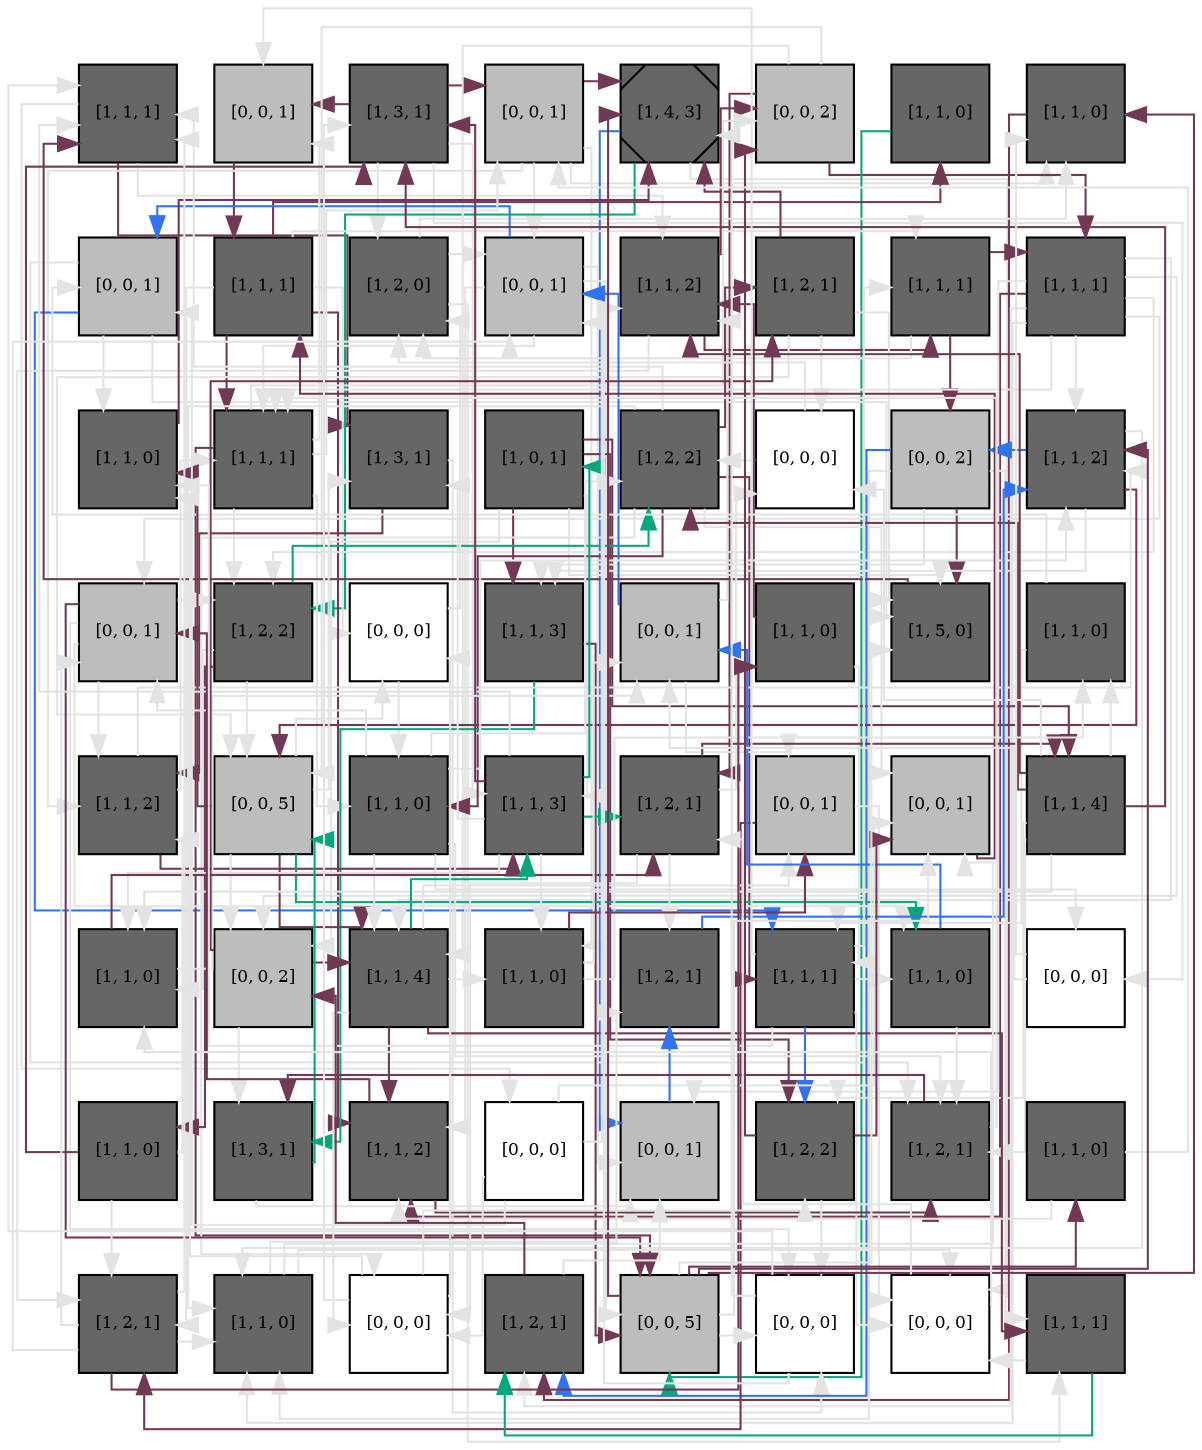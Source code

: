 digraph layout  {
rankdir=TB;
splines=ortho;
node [fixedsize=false, style=filled, width="0.6"];
edge [constraint=false];
0 [fillcolor="#666666", fontsize=8, label="[1, 1, 1]", shape=square, tooltip="name:  IGF ,\nin_degree: 5,\nout_degree: 3"];
1 [fillcolor="#bdbdbd", fontsize=8, label="[0, 0, 1]", shape=square, tooltip="name: None,\nin_degree: 3,\nout_degree: 1"];
2 [fillcolor="#666666", fontsize=8, label="[1, 3, 1]", shape=square, tooltip="name:  Raf ,\nin_degree: 4,\nout_degree: 5"];
3 [fillcolor="#bdbdbd", fontsize=8, label="[0, 0, 1]", shape=square, tooltip="name: None,\nin_degree: 3,\nout_degree: 5"];
4 [fillcolor="#666666", fontsize=8, label="[1, 4, 3]", shape=Msquare, tooltip="name:  RP6SKB1 ,\nin_degree: 5,\nout_degree: 3"];
5 [fillcolor="#bdbdbd", fontsize=8, label="[0, 0, 2]", shape=square, tooltip="name: None,\nin_degree: 3,\nout_degree: 4"];
6 [fillcolor="#666666", fontsize=8, label="[1, 1, 0]", shape=square, tooltip="name:  MEK1 ,\nin_degree: 1,\nout_degree: 1"];
7 [fillcolor="#666666", fontsize=8, label="[1, 1, 0]", shape=square, tooltip="name:  HBEGF ,\nin_degree: 4,\nout_degree: 1"];
8 [fillcolor="#bdbdbd", fontsize=8, label="[0, 0, 1]", shape=square, tooltip="name: None,\nin_degree: 3,\nout_degree: 4"];
9 [fillcolor="#666666", fontsize=8, label="[1, 1, 1]", shape=square, tooltip="name:  PDPK1 ,\nin_degree: 2,\nout_degree: 6"];
10 [fillcolor="#666666", fontsize=8, label="[1, 2, 0]", shape=square, tooltip="name:  PSA ,\nin_degree: 4,\nout_degree: 3"];
11 [fillcolor="#bdbdbd", fontsize=8, label="[0, 0, 1]", shape=square, tooltip="name: None,\nin_degree: 5,\nout_degree: 5"];
12 [fillcolor="#666666", fontsize=8, label="[1, 1, 2]", shape=square, tooltip="name:  IGFR1A_B ,\nin_degree: 5,\nout_degree: 3"];
13 [fillcolor="#666666", fontsize=8, label="[1, 2, 1]", shape=square, tooltip="name:  EFGR ,\nin_degree: 2,\nout_degree: 4"];
14 [fillcolor="#666666", fontsize=8, label="[1, 1, 1]", shape=square, tooltip="name:  Enzalutamide ,\nin_degree: 3,\nout_degree: 3"];
15 [fillcolor="#666666", fontsize=8, label="[1, 1, 1]", shape=square, tooltip="name:  EGF ,\nin_degree: 2,\nout_degree: 10"];
16 [fillcolor="#666666", fontsize=8, label="[1, 1, 0]", shape=square, tooltip="name:  RHEB ,\nin_degree: 4,\nout_degree: 1"];
17 [fillcolor="#666666", fontsize=8, label="[1, 1, 1]", shape=square, tooltip="name:  EGFR_ERBB2 ,\nin_degree: 5,\nout_degree: 6"];
18 [fillcolor="#666666", fontsize=8, label="[1, 3, 1]", shape=square, tooltip="name:  PIK3CA ,\nin_degree: 3,\nout_degree: 2"];
19 [fillcolor="#666666", fontsize=8, label="[1, 0, 1]", shape=square, tooltip="name:  0 ,\nin_degree: 1,\nout_degree: 6"];
20 [fillcolor="#666666", fontsize=8, label="[1, 2, 2]", shape=square, tooltip="name:  ERK1_2 ,\nin_degree: 4,\nout_degree: 7"];
21 [fillcolor="#FFFFFF", fontsize=8, label="[0, 0, 0]", shape=square, tooltip="name: None,\nin_degree: 3,\nout_degree: 2"];
22 [fillcolor="#bdbdbd", fontsize=8, label="[0, 0, 2]", shape=square, tooltip="name: None,\nin_degree: 2,\nout_degree: 5"];
23 [fillcolor="#666666", fontsize=8, label="[1, 1, 2]", shape=square, tooltip="name:  AZD5363 ,\nin_degree: 5,\nout_degree: 4"];
24 [fillcolor="#bdbdbd", fontsize=8, label="[0, 0, 1]", shape=square, tooltip="name: None,\nin_degree: 4,\nout_degree: 5"];
25 [fillcolor="#666666", fontsize=8, label="[1, 2, 2]", shape=square, tooltip="name:  SRF_ELK1 ,\nin_degree: 4,\nout_degree: 4"];
26 [fillcolor="#FFFFFF", fontsize=8, label="[0, 0, 0]", shape=square, tooltip="name: None,\nin_degree: 3,\nout_degree: 2"];
27 [fillcolor="#666666", fontsize=8, label="[1, 1, 3]", shape=square, tooltip="name:  NKX3_1 ,\nin_degree: 3,\nout_degree: 2"];
28 [fillcolor="#bdbdbd", fontsize=8, label="[0, 0, 1]", shape=square, tooltip="name: None,\nin_degree: 4,\nout_degree: 3"];
29 [fillcolor="#666666", fontsize=8, label="[1, 1, 0]", shape=square, tooltip="name:  AR_HSP ,\nin_degree: 1,\nout_degree: 2"];
30 [fillcolor="#666666", fontsize=8, label="[1, 5, 0]", shape=square, tooltip="name:  GRB2_SOS ,\nin_degree: 5,\nout_degree: 1"];
31 [fillcolor="#666666", fontsize=8, label="[1, 1, 0]", shape=square, tooltip="name:  Lapatinib ,\nin_degree: 2,\nout_degree: 2"];
32 [fillcolor="#666666", fontsize=8, label="[1, 1, 2]", shape=square, tooltip="name:  Ras ,\nin_degree: 4,\nout_degree: 3"];
33 [fillcolor="#bdbdbd", fontsize=8, label="[0, 0, 5]", shape=square, tooltip="name: None,\nin_degree: 5,\nout_degree: 6"];
34 [fillcolor="#666666", fontsize=8, label="[1, 1, 0]", shape=square, tooltip="name:  AZD6244 ,\nin_degree: 3,\nout_degree: 6"];
35 [fillcolor="#666666", fontsize=8, label="[1, 1, 3]", shape=square, tooltip="name:  ERBB2_3 ,\nin_degree: 4,\nout_degree: 7"];
36 [fillcolor="#666666", fontsize=8, label="[1, 2, 1]", shape=square, tooltip="name:  AR_AR ,\nin_degree: 4,\nout_degree: 4"];
37 [fillcolor="#bdbdbd", fontsize=8, label="[0, 0, 1]", shape=square, tooltip="name: None,\nin_degree: 3,\nout_degree: 2"];
38 [fillcolor="#bdbdbd", fontsize=8, label="[0, 0, 1]", shape=square, tooltip="name: None,\nin_degree: 5,\nout_degree: 1"];
39 [fillcolor="#666666", fontsize=8, label="[1, 1, 4]", shape=square, tooltip="name:  NRG1 ,\nin_degree: 2,\nout_degree: 8"];
40 [fillcolor="#666666", fontsize=8, label="[1, 1, 0]", shape=square, tooltip="name:  BKM120 ,\nin_degree: 4,\nout_degree: 2"];
41 [fillcolor="#bdbdbd", fontsize=8, label="[0, 0, 2]", shape=square, tooltip="name: None,\nin_degree: 4,\nout_degree: 3"];
42 [fillcolor="#666666", fontsize=8, label="[1, 1, 4]", shape=square, tooltip="name:  Cixutumumab ,\nin_degree: 5,\nout_degree: 6"];
43 [fillcolor="#666666", fontsize=8, label="[1, 1, 0]", shape=square, tooltip="name:  Androgens ,\nin_degree: 3,\nout_degree: 3"];
44 [fillcolor="#666666", fontsize=8, label="[1, 2, 1]", shape=square, tooltip="name:  TSC1_2 ,\nin_degree: 3,\nout_degree: 1"];
45 [fillcolor="#666666", fontsize=8, label="[1, 1, 1]", shape=square, tooltip="name:  Temsirolimus ,\nin_degree: 4,\nout_degree: 6"];
46 [fillcolor="#666666", fontsize=8, label="[1, 1, 0]", shape=square, tooltip="name:  PTEN ,\nin_degree: 3,\nout_degree: 2"];
47 [fillcolor="#FFFFFF", fontsize=8, label="[0, 0, 0]", shape=square, tooltip="name: None,\nin_degree: 2,\nout_degree: 2"];
48 [fillcolor="#666666", fontsize=8, label="[1, 1, 0]", shape=square, tooltip="name:  mTOR ,\nin_degree: 1,\nout_degree: 3"];
49 [fillcolor="#666666", fontsize=8, label="[1, 3, 1]", shape=square, tooltip="name:  AKT ,\nin_degree: 3,\nout_degree: 2"];
50 [fillcolor="#666666", fontsize=8, label="[1, 1, 2]", shape=square, tooltip="name:  p21 ,\nin_degree: 5,\nout_degree: 2"];
51 [fillcolor="#FFFFFF", fontsize=8, label="[0, 0, 0]", shape=square, tooltip="name: None,\nin_degree: 1,\nout_degree: 4"];
52 [fillcolor="#bdbdbd", fontsize=8, label="[0, 0, 1]", shape=square, tooltip="name: None,\nin_degree: 5,\nout_degree: 1"];
53 [fillcolor="#666666", fontsize=8, label="[1, 2, 2]", shape=square, tooltip="name:  PIP3 ,\nin_degree: 4,\nout_degree: 3"];
54 [fillcolor="#666666", fontsize=8, label="[1, 2, 1]", shape=square, tooltip="name:  TMPRSS2 ,\nin_degree: 5,\nout_degree: 2"];
55 [fillcolor="#666666", fontsize=8, label="[1, 1, 0]", shape=square, tooltip="name:  CDK2-Cyclin_E ,\nin_degree: 1,\nout_degree: 2"];
56 [fillcolor="#666666", fontsize=8, label="[1, 2, 1]", shape=square, tooltip="name:  IRS1 ,\nin_degree: 4,\nout_degree: 5"];
57 [fillcolor="#666666", fontsize=8, label="[1, 1, 0]", shape=square, tooltip="name:  SP1 ,\nin_degree: 5,\nout_degree: 3"];
58 [fillcolor="#FFFFFF", fontsize=8, label="[0, 0, 0]", shape=square, tooltip="name: None,\nin_degree: 4,\nout_degree: 4"];
59 [fillcolor="#666666", fontsize=8, label="[1, 2, 1]", shape=square, tooltip="name:  BAD ,\nin_degree: 4,\nout_degree: 2"];
60 [fillcolor="#bdbdbd", fontsize=8, label="[0, 0, 5]", shape=square, tooltip="name: None,\nin_degree: 5,\nout_degree: 7"];
61 [fillcolor="#FFFFFF", fontsize=8, label="[0, 0, 0]", shape=square, tooltip="name: None,\nin_degree: 4,\nout_degree: 3"];
62 [fillcolor="#FFFFFF", fontsize=8, label="[0, 0, 0]", shape=square, tooltip="name: None,\nin_degree: 5,\nout_degree: 2"];
63 [fillcolor="#666666", fontsize=8, label="[1, 1, 1]", shape=square, tooltip="name:  BCL2 ,\nin_degree: 3,\nout_degree: 2"];
0 -> 12  [color=grey89, style="penwidth(0.1)", tooltip=" ", weight=1];
0 -> 51  [color=grey89, style="penwidth(0.1)", tooltip=" ", weight=1];
0 -> 18  [color="#713955", style="penwidth(0.1)", tooltip="30( GRB2_SOS ) to 32( Ras )", weight=1];
1 -> 9  [color="#713955", style="penwidth(0.1)", tooltip="2( Raf ) to 6( MEK1 )", weight=1];
2 -> 1  [color="#713955", style="penwidth(0.1)", tooltip="2( Raf ) to 6( MEK1 )", weight=1];
2 -> 3  [color="#713955", style="penwidth(0.1)", tooltip="48( mTOR ) to 4( RP6SKB1 )", weight=1];
2 -> 10  [color=grey89, style="penwidth(0.1)", tooltip=" ", weight=1];
2 -> 47  [color=grey89, style="penwidth(0.1)", tooltip=" ", weight=1];
2 -> 35  [color=grey89, style="penwidth(0.1)", tooltip=" ", weight=1];
3 -> 4  [color="#713955", style="penwidth(0.1)", tooltip="48( mTOR ) to 4( RP6SKB1 )", weight=1];
3 -> 11  [color=grey89, style="penwidth(0.1)", tooltip=" ", weight=1];
3 -> 32  [color=grey89, style="penwidth(0.1)", tooltip=" ", weight=1];
3 -> 43  [color=grey89, style="penwidth(0.1)", tooltip=" ", weight=1];
3 -> 7  [color=grey89, style="penwidth(0.1)", tooltip=" ", weight=1];
4 -> 62  [color=grey89, style="penwidth(0.1)", tooltip=" ", weight=1];
4 -> 52  [color="#3072EF", style="penwidth(0.1)", tooltip="4( RP6SKB1 ) to 59( BAD )", weight=1];
4 -> 25  [color="#06A77E", style="penwidth(0.1)", tooltip="6( MEK1 ) to 20( ERK1_2 )", weight=1];
5 -> 15  [color="#713955", style="penwidth(0.1)", tooltip="19( 0 ) to 15( EGF )", weight=1];
5 -> 42  [color=grey89, style="penwidth(0.1)", tooltip=" ", weight=1];
5 -> 36  [color="#713955", style="penwidth(0.1)", tooltip="29( AR_HSP ) to 36( AR_AR )", weight=1];
5 -> 33  [color=grey89, style="penwidth(0.1)", tooltip=" ", weight=1];
6 -> 60  [color="#06A77E", style="penwidth(0.1)", tooltip="6( MEK1 ) to 20( ERK1_2 )", weight=1];
7 -> 59  [color="#713955", style="penwidth(0.1)", tooltip="7( HBEGF ) to 13( EFGR )", weight=1];
8 -> 16  [color=grey89, style="penwidth(0.1)", tooltip=" ", weight=1];
8 -> 30  [color=grey89, style="penwidth(0.1)", tooltip=" ", weight=1];
8 -> 45  [color="#3072EF", style="penwidth(0.1)", tooltip="46( PTEN ) to 53( PIP3 )", weight=1];
8 -> 54  [color=grey89, style="penwidth(0.1)", tooltip=" ", weight=1];
9 -> 17  [color="#713955", style="penwidth(0.1)", tooltip="9( PDPK1 ) to 4( RP6SKB1 )", weight=1];
9 -> 56  [color=grey89, style="penwidth(0.1)", tooltip=" ", weight=1];
9 -> 26  [color=grey89, style="penwidth(0.1)", tooltip=" ", weight=1];
9 -> 50  [color="#713955", style="penwidth(0.1)", tooltip="9( PDPK1 ) to 49( AKT )", weight=1];
9 -> 14  [color=grey89, style="penwidth(0.1)", tooltip=" ", weight=1];
9 -> 6  [color="#713955", style="penwidth(0.1)", tooltip="2( Raf ) to 6( MEK1 )", weight=1];
10 -> 11  [color=grey89, style="penwidth(0.1)", tooltip=" ", weight=1];
10 -> 63  [color=grey89, style="penwidth(0.1)", tooltip=" ", weight=1];
10 -> 7  [color=grey89, style="penwidth(0.1)", tooltip=" ", weight=1];
11 -> 8  [color="#3072EF", style="penwidth(0.1)", tooltip="46( PTEN ) to 53( PIP3 )", weight=1];
11 -> 60  [color=grey89, style="penwidth(0.1)", tooltip=" ", weight=1];
11 -> 50  [color=grey89, style="penwidth(0.1)", tooltip=" ", weight=1];
11 -> 52  [color=grey89, style="penwidth(0.1)", tooltip=" ", weight=1];
11 -> 17  [color=grey89, style="penwidth(0.1)", tooltip=" ", weight=1];
12 -> 14  [color="#713955", style="penwidth(0.1)", tooltip="19( 0 ) to 14( Enzalutamide )", weight=1];
12 -> 56  [color=grey89, style="penwidth(0.1)", tooltip=" ", weight=1];
12 -> 5  [color="#713955", style="penwidth(0.1)", tooltip="29( AR_HSP ) to 36( AR_AR )", weight=1];
13 -> 21  [color=grey89, style="penwidth(0.1)", tooltip=" ", weight=1];
13 -> 33  [color=grey89, style="penwidth(0.1)", tooltip=" ", weight=1];
13 -> 30  [color=grey89, style="penwidth(0.1)", tooltip=" ", weight=1];
13 -> 4  [color="#713955", style="penwidth(0.1)", tooltip="20( ERK1_2 ) to 25( SRF_ELK1 )", weight=1];
14 -> 15  [color="#713955", style="penwidth(0.1)", tooltip="14( Enzalutamide ) to 54( TMPRSS2 )", weight=1];
14 -> 22  [color="#713955", style="penwidth(0.1)", tooltip="12( IGFR1A_B ) to 30( GRB2_SOS )", weight=1];
14 -> 10  [color=grey89, style="penwidth(0.1)", tooltip=" ", weight=1];
15 -> 23  [color=grey89, style="penwidth(0.1)", tooltip=" ", weight=1];
15 -> 42  [color=grey89, style="penwidth(0.1)", tooltip=" ", weight=1];
15 -> 25  [color=grey89, style="penwidth(0.1)", tooltip=" ", weight=1];
15 -> 41  [color=grey89, style="penwidth(0.1)", tooltip=" ", weight=1];
15 -> 24  [color=grey89, style="penwidth(0.1)", tooltip=" ", weight=1];
15 -> 17  [color=grey89, style="penwidth(0.1)", tooltip=" ", weight=1];
15 -> 50  [color="#713955", style="penwidth(0.1)", tooltip="14( Enzalutamide ) to 54( TMPRSS2 )", weight=1];
15 -> 59  [color=grey89, style="penwidth(0.1)", tooltip=" ", weight=1];
15 -> 52  [color=grey89, style="penwidth(0.1)", tooltip=" ", weight=1];
15 -> 57  [color=grey89, style="penwidth(0.1)", tooltip=" ", weight=1];
16 -> 4  [color="#713955", style="penwidth(0.1)", tooltip="16( RHEB ) to 48( mTOR )", weight=1];
17 -> 25  [color=grey89, style="penwidth(0.1)", tooltip=" ", weight=1];
17 -> 34  [color=grey89, style="penwidth(0.1)", tooltip=" ", weight=1];
17 -> 60  [color="#713955", style="penwidth(0.1)", tooltip="9( PDPK1 ) to 4( RP6SKB1 )", weight=1];
17 -> 3  [color=grey89, style="penwidth(0.1)", tooltip=" ", weight=1];
17 -> 5  [color=grey89, style="penwidth(0.1)", tooltip=" ", weight=1];
17 -> 1  [color=grey89, style="penwidth(0.1)", tooltip=" ", weight=1];
18 -> 61  [color=grey89, style="penwidth(0.1)", tooltip=" ", weight=1];
18 -> 32  [color="#713955", style="penwidth(0.1)", tooltip="18( PIK3CA ) to 2( Raf )", weight=1];
19 -> 27  [color="#713955", style="penwidth(0.1)", tooltip="19( 0 ) to 23( AZD5363 )", weight=1];
19 -> 41  [color=grey89, style="penwidth(0.1)", tooltip=" ", weight=1];
19 -> 35  [color=grey89, style="penwidth(0.1)", tooltip=" ", weight=1];
19 -> 30  [color=grey89, style="penwidth(0.1)", tooltip=" ", weight=1];
19 -> 53  [color="#713955", style="penwidth(0.1)", tooltip="19( 0 ) to 15( EGF )", weight=1];
19 -> 39  [color="#713955", style="penwidth(0.1)", tooltip="19( 0 ) to 45( Temsirolimus )", weight=1];
20 -> 13  [color="#713955", style="penwidth(0.1)", tooltip="20( ERK1_2 ) to 25( SRF_ELK1 )", weight=1];
20 -> 45  [color="#713955", style="penwidth(0.1)", tooltip="19( 0 ) to 45( Temsirolimus )", weight=1];
20 -> 34  [color="#713955", style="penwidth(0.1)", tooltip="19( 0 ) to 34( AZD6244 )", weight=1];
20 -> 0  [color=grey89, style="penwidth(0.1)", tooltip=" ", weight=1];
20 -> 58  [color=grey89, style="penwidth(0.1)", tooltip=" ", weight=1];
20 -> 38  [color=grey89, style="penwidth(0.1)", tooltip=" ", weight=1];
20 -> 57  [color=grey89, style="penwidth(0.1)", tooltip=" ", weight=1];
21 -> 10  [color=grey89, style="penwidth(0.1)", tooltip=" ", weight=1];
21 -> 20  [color=grey89, style="penwidth(0.1)", tooltip=" ", weight=1];
22 -> 30  [color="#713955", style="penwidth(0.1)", tooltip="12( IGFR1A_B ) to 30( GRB2_SOS )", weight=1];
22 -> 59  [color="#3072EF", style="penwidth(0.1)", tooltip="4( RP6SKB1 ) to 59( BAD )", weight=1];
22 -> 27  [color=grey89, style="penwidth(0.1)", tooltip=" ", weight=1];
22 -> 57  [color=grey89, style="penwidth(0.1)", tooltip=" ", weight=1];
22 -> 63  [color=grey89, style="penwidth(0.1)", tooltip=" ", weight=1];
23 -> 27  [color=grey89, style="penwidth(0.1)", tooltip=" ", weight=1];
23 -> 57  [color=grey89, style="penwidth(0.1)", tooltip=" ", weight=1];
23 -> 22  [color="#3072EF", style="penwidth(0.1)", tooltip="4( RP6SKB1 ) to 59( BAD )", weight=1];
23 -> 33  [color="#713955", style="penwidth(0.1)", tooltip="44( TSC1_2 ) to 16( RHEB )", weight=1];
24 -> 25  [color=grey89, style="penwidth(0.1)", tooltip=" ", weight=1];
24 -> 32  [color=grey89, style="penwidth(0.1)", tooltip=" ", weight=1];
24 -> 46  [color=grey89, style="penwidth(0.1)", tooltip=" ", weight=1];
24 -> 61  [color=grey89, style="penwidth(0.1)", tooltip=" ", weight=1];
24 -> 60  [color="#713955", style="penwidth(0.1)", tooltip="50( p21 ) to 55( CDK2-Cyclin_E )", weight=1];
25 -> 33  [color=grey89, style="penwidth(0.1)", tooltip=" ", weight=1];
25 -> 40  [color=grey89, style="penwidth(0.1)", tooltip=" ", weight=1];
25 -> 48  [color="#713955", style="penwidth(0.1)", tooltip="16( RHEB ) to 48( mTOR )", weight=1];
25 -> 20  [color="#06A77E", style="penwidth(0.1)", tooltip="6( MEK1 ) to 20( ERK1_2 )", weight=1];
26 -> 34  [color=grey89, style="penwidth(0.1)", tooltip=" ", weight=1];
26 -> 10  [color=grey89, style="penwidth(0.1)", tooltip=" ", weight=1];
27 -> 60  [color="#713955", style="penwidth(0.1)", tooltip="19( 0 ) to 23( AZD5363 )", weight=1];
27 -> 49  [color="#06A77E", style="penwidth(0.1)", tooltip="19( 0 ) to 46( PTEN )", weight=1];
28 -> 12  [color=grey89, style="penwidth(0.1)", tooltip=" ", weight=1];
28 -> 11  [color="#3072EF", style="penwidth(0.1)", tooltip="46( PTEN ) to 53( PIP3 )", weight=1];
28 -> 37  [color=grey89, style="penwidth(0.1)", tooltip=" ", weight=1];
29 -> 12  [color="#713955", style="penwidth(0.1)", tooltip="29( AR_HSP ) to 36( AR_AR )", weight=1];
29 -> 45  [color=grey89, style="penwidth(0.1)", tooltip=" ", weight=1];
30 -> 0  [color="#713955", style="penwidth(0.1)", tooltip="30( GRB2_SOS ) to 32( Ras )", weight=1];
31 -> 45  [color=grey89, style="penwidth(0.1)", tooltip=" ", weight=1];
31 -> 8  [color=grey89, style="penwidth(0.1)", tooltip=" ", weight=1];
32 -> 35  [color="#713955", style="penwidth(0.1)", tooltip="18( PIK3CA ) to 2( Raf )", weight=1];
32 -> 17  [color=grey89, style="penwidth(0.1)", tooltip=" ", weight=1];
32 -> 23  [color=grey89, style="penwidth(0.1)", tooltip=" ", weight=1];
33 -> 41  [color=grey89, style="penwidth(0.1)", tooltip=" ", weight=1];
33 -> 26  [color=grey89, style="penwidth(0.1)", tooltip=" ", weight=1];
33 -> 16  [color="#713955", style="penwidth(0.1)", tooltip="44( TSC1_2 ) to 16( RHEB )", weight=1];
33 -> 46  [color="#06A77E", style="penwidth(0.1)", tooltip="19( 0 ) to 46( PTEN )", weight=1];
33 -> 18  [color=grey89, style="penwidth(0.1)", tooltip=" ", weight=1];
33 -> 42  [color="#713955", style="penwidth(0.1)", tooltip="49( AKT ) to 50( p21 )", weight=1];
34 -> 42  [color=grey89, style="penwidth(0.1)", tooltip=" ", weight=1];
34 -> 47  [color=grey89, style="penwidth(0.1)", tooltip=" ", weight=1];
34 -> 24  [color=grey89, style="penwidth(0.1)", tooltip=" ", weight=1];
34 -> 54  [color=grey89, style="penwidth(0.1)", tooltip=" ", weight=1];
34 -> 23  [color=grey89, style="penwidth(0.1)", tooltip=" ", weight=1];
34 -> 20  [color=grey89, style="penwidth(0.1)", tooltip=" ", weight=1];
35 -> 36  [color="#06A77E", style="penwidth(0.1)", tooltip="49( AKT ) to 36( AR_AR )", weight=1];
35 -> 43  [color=grey89, style="penwidth(0.1)", tooltip=" ", weight=1];
35 -> 18  [color=grey89, style="penwidth(0.1)", tooltip=" ", weight=1];
35 -> 2  [color="#713955", style="penwidth(0.1)", tooltip="18( PIK3CA ) to 2( Raf )", weight=1];
35 -> 0  [color=grey89, style="penwidth(0.1)", tooltip=" ", weight=1];
35 -> 19  [color="#06A77E", style="penwidth(0.1)", tooltip="18( PIK3CA ) to 53( PIP3 )", weight=1];
35 -> 40  [color=grey89, style="penwidth(0.1)", tooltip=" ", weight=1];
36 -> 44  [color=grey89, style="penwidth(0.1)", tooltip=" ", weight=1];
36 -> 39  [color="#713955", style="penwidth(0.1)", tooltip="40( BKM120 ) to 2( Raf )", weight=1];
36 -> 21  [color=grey89, style="penwidth(0.1)", tooltip=" ", weight=1];
36 -> 58  [color=grey89, style="penwidth(0.1)", tooltip=" ", weight=1];
37 -> 56  [color="#713955", style="penwidth(0.1)", tooltip="43( Androgens ) to 29( AR_HSP )", weight=1];
37 -> 62  [color=grey89, style="penwidth(0.1)", tooltip=" ", weight=1];
38 -> 9  [color="#713955", style="penwidth(0.1)", tooltip="19( 0 ) to 9( PDPK1 )", weight=1];
39 -> 21  [color=grey89, style="penwidth(0.1)", tooltip=" ", weight=1];
39 -> 20  [color="#713955", style="penwidth(0.1)", tooltip="19( 0 ) to 45( Temsirolimus )", weight=1];
39 -> 54  [color=grey89, style="penwidth(0.1)", tooltip=" ", weight=1];
39 -> 53  [color=grey89, style="penwidth(0.1)", tooltip=" ", weight=1];
39 -> 12  [color="#713955", style="penwidth(0.1)", tooltip="19( 0 ) to 14( Enzalutamide )", weight=1];
39 -> 31  [color=grey89, style="penwidth(0.1)", tooltip=" ", weight=1];
39 -> 40  [color=grey89, style="penwidth(0.1)", tooltip=" ", weight=1];
39 -> 2  [color="#713955", style="penwidth(0.1)", tooltip="40( BKM120 ) to 2( Raf )", weight=1];
40 -> 36  [color="#713955", style="penwidth(0.1)", tooltip="40( BKM120 ) to 2( Raf )", weight=1];
40 -> 28  [color=grey89, style="penwidth(0.1)", tooltip=" ", weight=1];
41 -> 42  [color="#713955", style="penwidth(0.1)", tooltip="59( BAD ) to 63( BCL2 )", weight=1];
41 -> 49  [color=grey89, style="penwidth(0.1)", tooltip=" ", weight=1];
41 -> 13  [color="#713955", style="penwidth(0.1)", tooltip="7( HBEGF ) to 13( EFGR )", weight=1];
42 -> 43  [color=grey89, style="penwidth(0.1)", tooltip=" ", weight=1];
42 -> 50  [color="#713955", style="penwidth(0.1)", tooltip="49( AKT ) to 50( p21 )", weight=1];
42 -> 37  [color=grey89, style="penwidth(0.1)", tooltip=" ", weight=1];
42 -> 58  [color=grey89, style="penwidth(0.1)", tooltip=" ", weight=1];
42 -> 63  [color="#713955", style="penwidth(0.1)", tooltip="59( BAD ) to 63( BCL2 )", weight=1];
42 -> 35  [color="#06A77E", style="penwidth(0.1)", tooltip="49( AKT ) to 36( AR_AR )", weight=1];
43 -> 28  [color=grey89, style="penwidth(0.1)", tooltip=" ", weight=1];
43 -> 37  [color="#713955", style="penwidth(0.1)", tooltip="43( Androgens ) to 29( AR_HSP )", weight=1];
43 -> 31  [color=grey89, style="penwidth(0.1)", tooltip=" ", weight=1];
44 -> 23  [color="#3072EF", style="penwidth(0.1)", tooltip="4( RP6SKB1 ) to 59( BAD )", weight=1];
45 -> 46  [color=grey89, style="penwidth(0.1)", tooltip=" ", weight=1];
45 -> 53  [color="#3072EF", style="penwidth(0.1)", tooltip="46( PTEN ) to 53( PIP3 )", weight=1];
45 -> 62  [color=grey89, style="penwidth(0.1)", tooltip=" ", weight=1];
45 -> 1  [color=grey89, style="penwidth(0.1)", tooltip=" ", weight=1];
45 -> 14  [color=grey89, style="penwidth(0.1)", tooltip=" ", weight=1];
45 -> 16  [color=grey89, style="penwidth(0.1)", tooltip=" ", weight=1];
46 -> 54  [color=grey89, style="penwidth(0.1)", tooltip=" ", weight=1];
46 -> 28  [color="#3072EF", style="penwidth(0.1)", tooltip="46( PTEN ) to 53( PIP3 )", weight=1];
47 -> 28  [color=grey89, style="penwidth(0.1)", tooltip=" ", weight=1];
47 -> 7  [color=grey89, style="penwidth(0.1)", tooltip=" ", weight=1];
48 -> 56  [color=grey89, style="penwidth(0.1)", tooltip=" ", weight=1];
48 -> 2  [color="#713955", style="penwidth(0.1)", tooltip="48( mTOR ) to 4( RP6SKB1 )", weight=1];
48 -> 32  [color=grey89, style="penwidth(0.1)", tooltip=" ", weight=1];
49 -> 33  [color="#06A77E", style="penwidth(0.1)", tooltip="19( 0 ) to 46( PTEN )", weight=1];
49 -> 52  [color=grey89, style="penwidth(0.1)", tooltip=" ", weight=1];
50 -> 54  [color="#713955", style="penwidth(0.1)", tooltip="14( Enzalutamide ) to 54( TMPRSS2 )", weight=1];
50 -> 24  [color="#713955", style="penwidth(0.1)", tooltip="50( p21 ) to 55( CDK2-Cyclin_E )", weight=1];
51 -> 58  [color=grey89, style="penwidth(0.1)", tooltip=" ", weight=1];
51 -> 8  [color=grey89, style="penwidth(0.1)", tooltip=" ", weight=1];
51 -> 38  [color=grey89, style="penwidth(0.1)", tooltip=" ", weight=1];
51 -> 12  [color=grey89, style="penwidth(0.1)", tooltip=" ", weight=1];
52 -> 44  [color="#3072EF", style="penwidth(0.1)", tooltip="4( RP6SKB1 ) to 59( BAD )", weight=1];
53 -> 61  [color=grey89, style="penwidth(0.1)", tooltip=" ", weight=1];
53 -> 5  [color="#713955", style="penwidth(0.1)", tooltip="19( 0 ) to 15( EGF )", weight=1];
53 -> 38  [color="#713955", style="penwidth(0.1)", tooltip="19( 0 ) to 9( PDPK1 )", weight=1];
54 -> 49  [color="#713955", style="penwidth(0.1)", tooltip="9( PDPK1 ) to 49( AKT )", weight=1];
54 -> 17  [color=grey89, style="penwidth(0.1)", tooltip=" ", weight=1];
55 -> 50  [color=grey89, style="penwidth(0.1)", tooltip=" ", weight=1];
55 -> 3  [color=grey89, style="penwidth(0.1)", tooltip=" ", weight=1];
56 -> 57  [color=grey89, style="penwidth(0.1)", tooltip=" ", weight=1];
56 -> 0  [color=grey89, style="penwidth(0.1)", tooltip=" ", weight=1];
56 -> 29  [color="#713955", style="penwidth(0.1)", tooltip="43( Androgens ) to 29( AR_HSP )", weight=1];
56 -> 24  [color=grey89, style="penwidth(0.1)", tooltip=" ", weight=1];
56 -> 11  [color=grey89, style="penwidth(0.1)", tooltip=" ", weight=1];
57 -> 62  [color=grey89, style="penwidth(0.1)", tooltip=" ", weight=1];
57 -> 38  [color=grey89, style="penwidth(0.1)", tooltip=" ", weight=1];
57 -> 44  [color=grey89, style="penwidth(0.1)", tooltip=" ", weight=1];
58 -> 53  [color=grey89, style="penwidth(0.1)", tooltip=" ", weight=1];
58 -> 26  [color=grey89, style="penwidth(0.1)", tooltip=" ", weight=1];
58 -> 2  [color=grey89, style="penwidth(0.1)", tooltip=" ", weight=1];
58 -> 16  [color=grey89, style="penwidth(0.1)", tooltip=" ", weight=1];
59 -> 52  [color=grey89, style="penwidth(0.1)", tooltip=" ", weight=1];
59 -> 41  [color="#713955", style="penwidth(0.1)", tooltip="7( HBEGF ) to 13( EFGR )", weight=1];
60 -> 61  [color=grey89, style="penwidth(0.1)", tooltip=" ", weight=1];
60 -> 55  [color="#713955", style="penwidth(0.1)", tooltip="50( p21 ) to 55( CDK2-Cyclin_E )", weight=1];
60 -> 4  [color="#713955", style="penwidth(0.1)", tooltip="9( PDPK1 ) to 4( RP6SKB1 )", weight=1];
60 -> 7  [color="#713955", style="penwidth(0.1)", tooltip="19( 0 ) to 7( HBEGF )", weight=1];
60 -> 23  [color="#713955", style="penwidth(0.1)", tooltip="19( 0 ) to 23( AZD5363 )", weight=1];
60 -> 30  [color=grey89, style="penwidth(0.1)", tooltip=" ", weight=1];
60 -> 38  [color=grey89, style="penwidth(0.1)", tooltip=" ", weight=1];
61 -> 4  [color=grey89, style="penwidth(0.1)", tooltip=" ", weight=1];
61 -> 0  [color=grey89, style="penwidth(0.1)", tooltip=" ", weight=1];
61 -> 11  [color=grey89, style="penwidth(0.1)", tooltip=" ", weight=1];
62 -> 40  [color=grey89, style="penwidth(0.1)", tooltip=" ", weight=1];
62 -> 36  [color=grey89, style="penwidth(0.1)", tooltip=" ", weight=1];
63 -> 62  [color=grey89, style="penwidth(0.1)", tooltip=" ", weight=1];
63 -> 59  [color="#06A77E", style="penwidth(0.1)", tooltip="49( AKT ) to 59( BAD )", weight=1];
edge [constraint=true, style=invis];

0 -> 8 -> 16 -> 24 -> 32 -> 40 -> 48 -> 56;
1 -> 9 -> 17 -> 25 -> 33 -> 41 -> 49 -> 57;
2 -> 10 -> 18 -> 26 -> 34 -> 42 -> 50 -> 58;
3 -> 11 -> 19 -> 27 -> 35 -> 43 -> 51 -> 59;
4 -> 12 -> 20 -> 28 -> 36 -> 44 -> 52 -> 60;
5 -> 13 -> 21 -> 29 -> 37 -> 45 -> 53 -> 61;
6 -> 14 -> 22 -> 30 -> 38 -> 46 -> 54 -> 62;
7 -> 15 -> 23 -> 31 -> 39 -> 47 -> 55 -> 63;
rank = same {0 -> 1 -> 2 -> 3 -> 4 -> 5 -> 6 -> 7};
rank = same {8 -> 9 -> 10 -> 11 -> 12 -> 13 -> 14 -> 15};
rank = same {16 -> 17 -> 18 -> 19 -> 20 -> 21 -> 22 -> 23};
rank = same {24 -> 25 -> 26 -> 27 -> 28 -> 29 -> 30 -> 31};
rank = same {32 -> 33 -> 34 -> 35 -> 36 -> 37 -> 38 -> 39};
rank = same {40 -> 41 -> 42 -> 43 -> 44 -> 45 -> 46 -> 47};
rank = same {48 -> 49 -> 50 -> 51 -> 52 -> 53 -> 54 -> 55};
rank = same {56 -> 57 -> 58 -> 59 -> 60 -> 61 -> 62 -> 63};
}